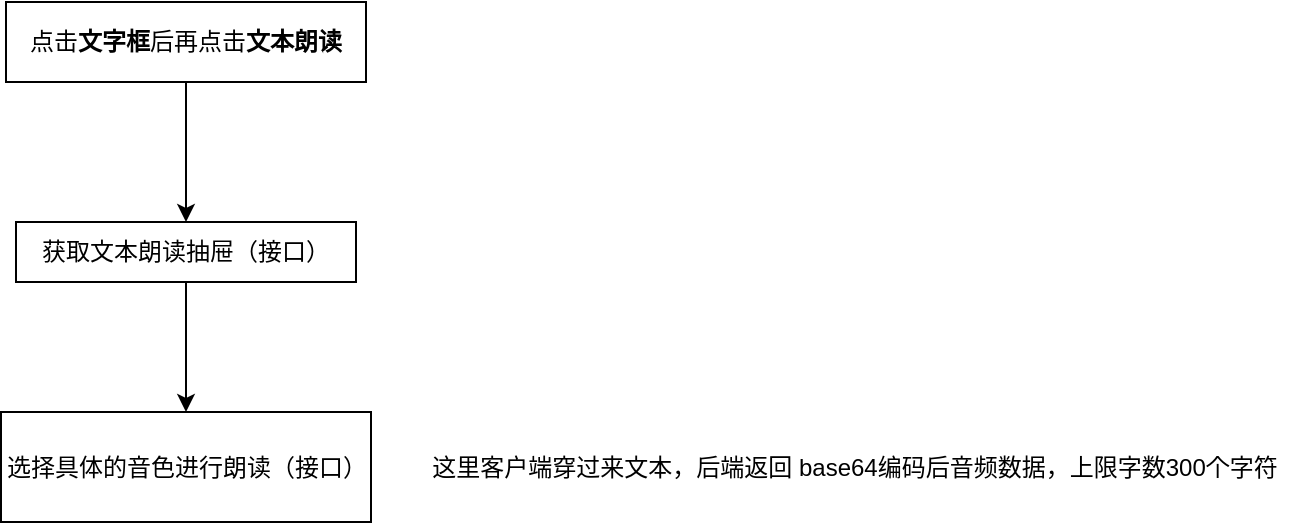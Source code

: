 <mxfile version="15.6.6" type="github">
  <diagram id="HcrCj9Fk7ENLxogsjNCR" name="Page-1">
    <mxGraphModel dx="1554" dy="756" grid="1" gridSize="10" guides="1" tooltips="1" connect="1" arrows="1" fold="1" page="1" pageScale="1" pageWidth="827" pageHeight="1169" math="0" shadow="0">
      <root>
        <mxCell id="0" />
        <mxCell id="1" parent="0" />
        <mxCell id="F0vaxULOa0Nvf2QFkF-G-5" value="" style="edgeStyle=orthogonalEdgeStyle;rounded=0;orthogonalLoop=1;jettySize=auto;html=1;fontColor=default;" edge="1" parent="1" source="F0vaxULOa0Nvf2QFkF-G-1" target="F0vaxULOa0Nvf2QFkF-G-4">
          <mxGeometry relative="1" as="geometry" />
        </mxCell>
        <mxCell id="F0vaxULOa0Nvf2QFkF-G-1" value="点击&lt;b&gt;文字框&lt;/b&gt;后再点击&lt;b&gt;文本朗读&lt;/b&gt;" style="rounded=0;whiteSpace=wrap;html=1;fillColor=default;strokeColor=default;fontColor=default;" vertex="1" parent="1">
          <mxGeometry x="210" y="190" width="180" height="40" as="geometry" />
        </mxCell>
        <mxCell id="F0vaxULOa0Nvf2QFkF-G-7" value="" style="edgeStyle=orthogonalEdgeStyle;rounded=0;orthogonalLoop=1;jettySize=auto;html=1;fontColor=default;" edge="1" parent="1" source="F0vaxULOa0Nvf2QFkF-G-4" target="F0vaxULOa0Nvf2QFkF-G-6">
          <mxGeometry relative="1" as="geometry" />
        </mxCell>
        <mxCell id="F0vaxULOa0Nvf2QFkF-G-4" value="获取文本朗读抽屉（接口）" style="whiteSpace=wrap;html=1;rounded=0;fillColor=default;strokeColor=default;fontColor=default;" vertex="1" parent="1">
          <mxGeometry x="215" y="300" width="170" height="30" as="geometry" />
        </mxCell>
        <mxCell id="F0vaxULOa0Nvf2QFkF-G-6" value="选择具体的音色进行朗读（接口）" style="whiteSpace=wrap;html=1;rounded=0;fillColor=default;strokeColor=default;fontColor=default;" vertex="1" parent="1">
          <mxGeometry x="207.5" y="395" width="185" height="55" as="geometry" />
        </mxCell>
        <mxCell id="F0vaxULOa0Nvf2QFkF-G-8" value="这里客户端穿过来文本，后端返回 base64编码后音频数据，上限字数300个字符" style="text;html=1;align=center;verticalAlign=middle;resizable=0;points=[];autosize=1;strokeColor=none;fillColor=none;fontColor=default;" vertex="1" parent="1">
          <mxGeometry x="414" y="412.5" width="440" height="20" as="geometry" />
        </mxCell>
      </root>
    </mxGraphModel>
  </diagram>
</mxfile>
